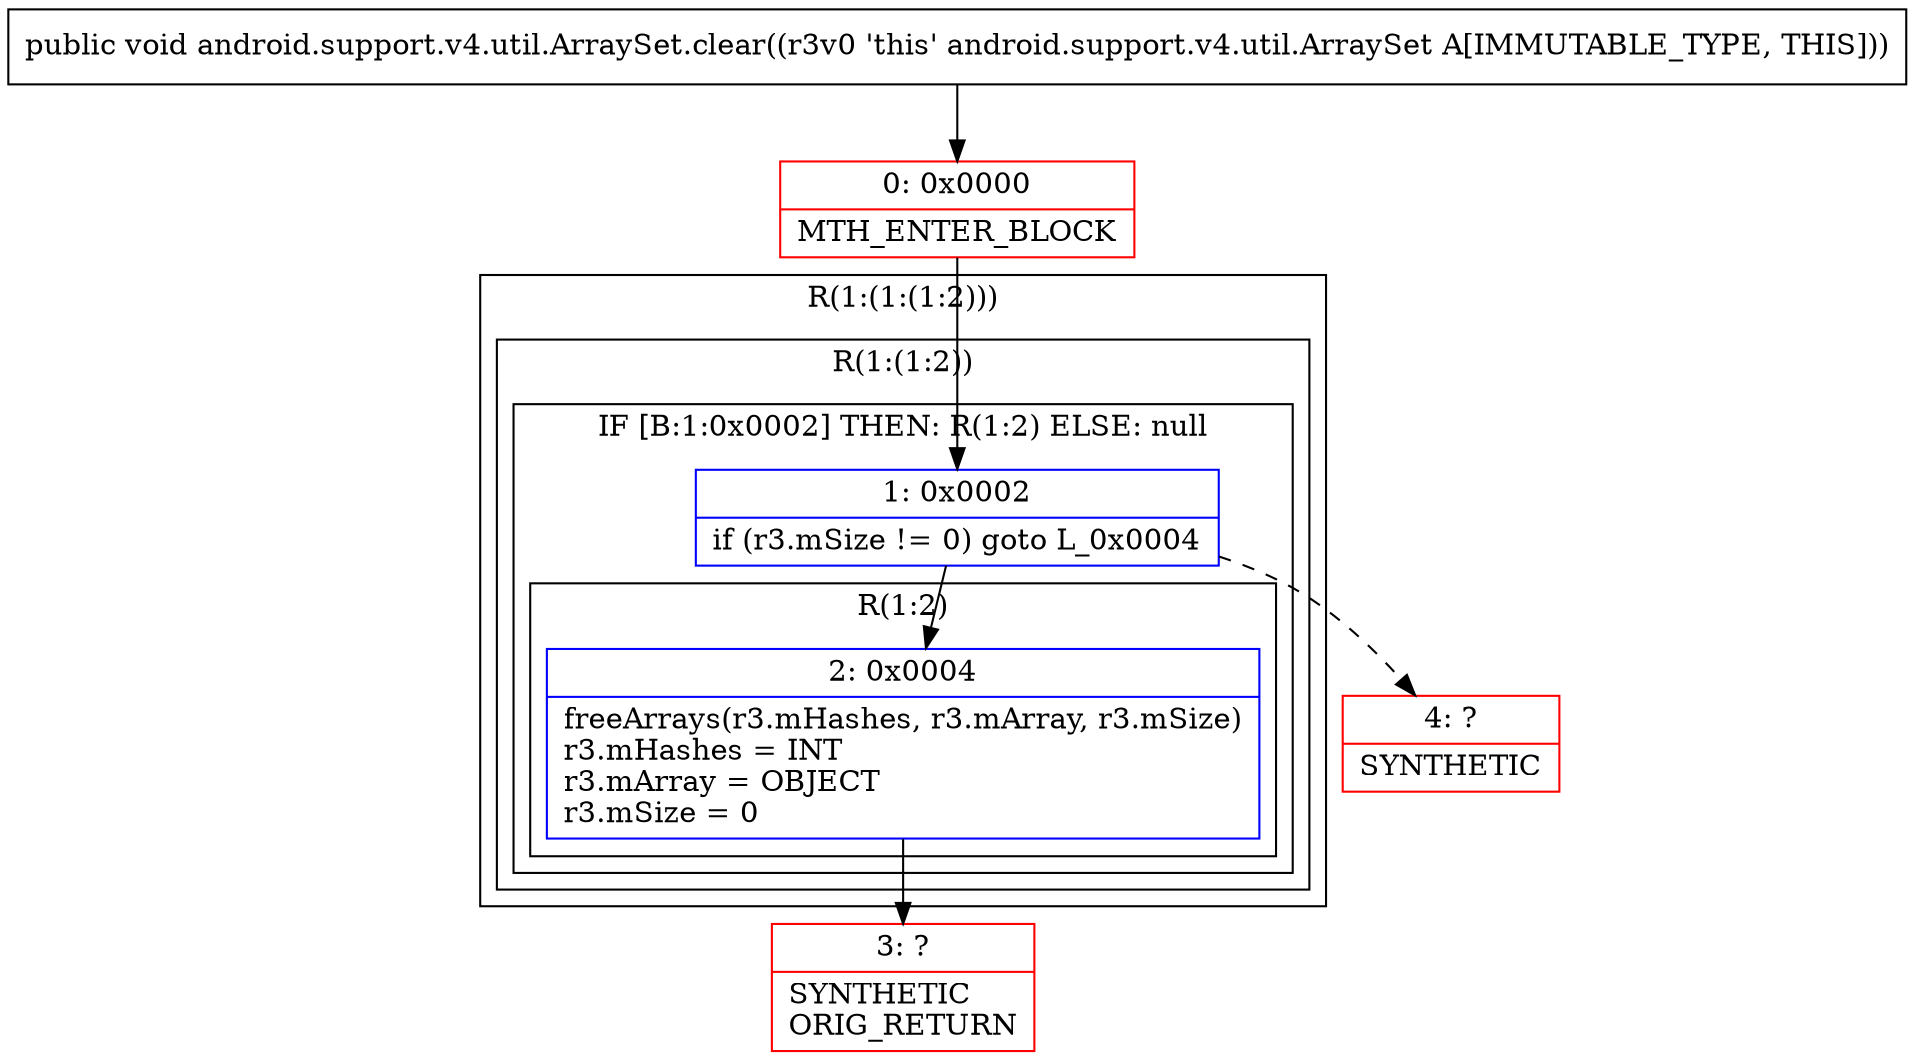 digraph "CFG forandroid.support.v4.util.ArraySet.clear()V" {
subgraph cluster_Region_698253227 {
label = "R(1:(1:(1:2)))";
node [shape=record,color=blue];
subgraph cluster_Region_705074618 {
label = "R(1:(1:2))";
node [shape=record,color=blue];
subgraph cluster_IfRegion_1250877367 {
label = "IF [B:1:0x0002] THEN: R(1:2) ELSE: null";
node [shape=record,color=blue];
Node_1 [shape=record,label="{1\:\ 0x0002|if (r3.mSize != 0) goto L_0x0004\l}"];
subgraph cluster_Region_84318672 {
label = "R(1:2)";
node [shape=record,color=blue];
Node_2 [shape=record,label="{2\:\ 0x0004|freeArrays(r3.mHashes, r3.mArray, r3.mSize)\lr3.mHashes = INT\lr3.mArray = OBJECT\lr3.mSize = 0\l}"];
}
}
}
}
Node_0 [shape=record,color=red,label="{0\:\ 0x0000|MTH_ENTER_BLOCK\l}"];
Node_3 [shape=record,color=red,label="{3\:\ ?|SYNTHETIC\lORIG_RETURN\l}"];
Node_4 [shape=record,color=red,label="{4\:\ ?|SYNTHETIC\l}"];
MethodNode[shape=record,label="{public void android.support.v4.util.ArraySet.clear((r3v0 'this' android.support.v4.util.ArraySet A[IMMUTABLE_TYPE, THIS])) }"];
MethodNode -> Node_0;
Node_1 -> Node_2;
Node_1 -> Node_4[style=dashed];
Node_2 -> Node_3;
Node_0 -> Node_1;
}

